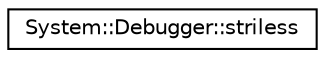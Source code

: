 digraph G
{
  edge [fontname="Helvetica",fontsize="10",labelfontname="Helvetica",labelfontsize="10"];
  node [fontname="Helvetica",fontsize="10",shape=record];
  rankdir="LR";
  Node1 [label="System::Debugger::striless",height=0.2,width=0.4,color="black", fillcolor="white", style="filled",URL="$class_system_1_1_debugger_1_1striless.html"];
}
